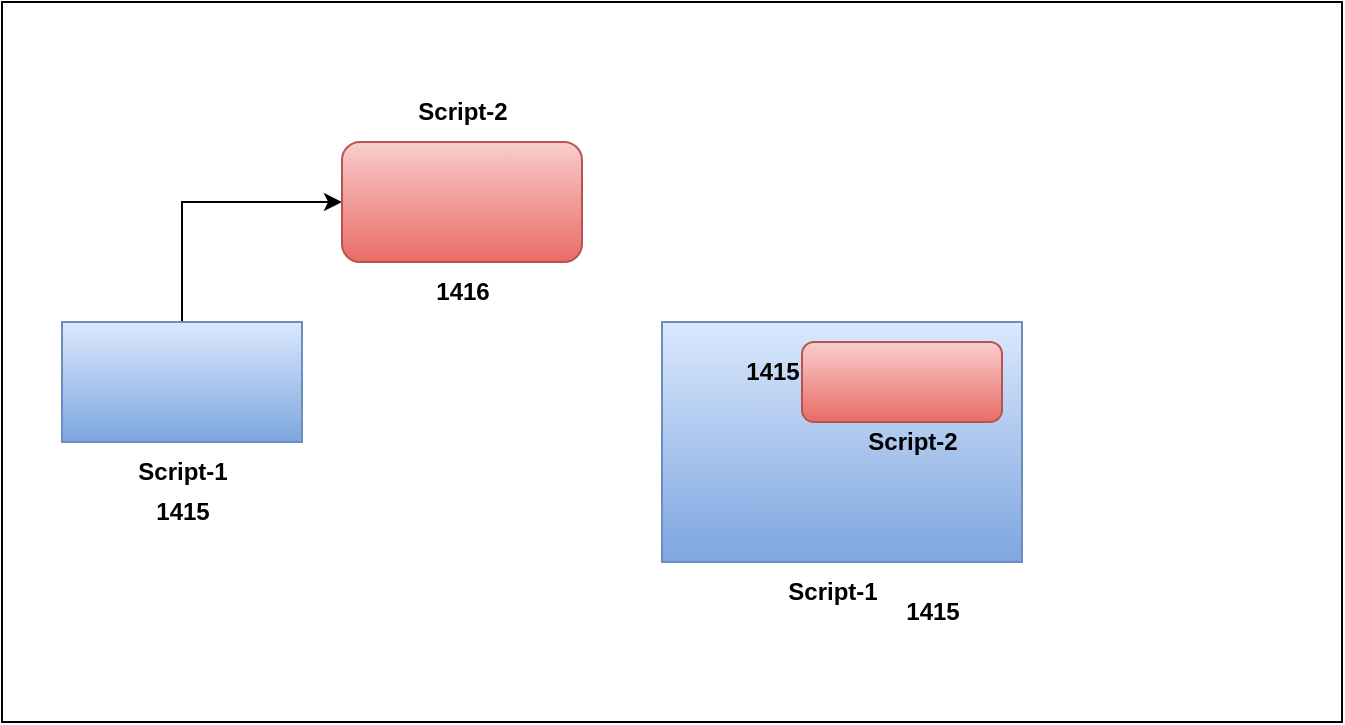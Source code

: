 <mxfile version="24.2.7" type="device">
  <diagram name="Page-1" id="na6ImbBj4kVJwXRNXc0v">
    <mxGraphModel dx="1050" dy="583" grid="1" gridSize="10" guides="1" tooltips="1" connect="1" arrows="1" fold="1" page="1" pageScale="1" pageWidth="850" pageHeight="1100" math="0" shadow="0">
      <root>
        <mxCell id="0" />
        <mxCell id="1" parent="0" />
        <mxCell id="m_cOD-OieFXr8Xbk8-xM-1" value="" style="rounded=0;whiteSpace=wrap;html=1;" vertex="1" parent="1">
          <mxGeometry x="30" y="120" width="670" height="360" as="geometry" />
        </mxCell>
        <mxCell id="m_cOD-OieFXr8Xbk8-xM-6" style="edgeStyle=orthogonalEdgeStyle;rounded=0;orthogonalLoop=1;jettySize=auto;html=1;entryX=0;entryY=0.5;entryDx=0;entryDy=0;" edge="1" parent="1" source="m_cOD-OieFXr8Xbk8-xM-2" target="m_cOD-OieFXr8Xbk8-xM-3">
          <mxGeometry relative="1" as="geometry">
            <Array as="points">
              <mxPoint x="120" y="220" />
            </Array>
          </mxGeometry>
        </mxCell>
        <mxCell id="m_cOD-OieFXr8Xbk8-xM-2" value="" style="rounded=0;whiteSpace=wrap;html=1;fillColor=#dae8fc;gradientColor=#7ea6e0;strokeColor=#6c8ebf;" vertex="1" parent="1">
          <mxGeometry x="60" y="280" width="120" height="60" as="geometry" />
        </mxCell>
        <mxCell id="m_cOD-OieFXr8Xbk8-xM-3" value="" style="rounded=1;whiteSpace=wrap;html=1;fillColor=#f8cecc;gradientColor=#ea6b66;strokeColor=#b85450;" vertex="1" parent="1">
          <mxGeometry x="200" y="190" width="120" height="60" as="geometry" />
        </mxCell>
        <mxCell id="m_cOD-OieFXr8Xbk8-xM-4" value="&lt;b&gt;Script-1&lt;/b&gt;" style="text;html=1;align=center;verticalAlign=middle;resizable=0;points=[];autosize=1;strokeColor=none;fillColor=none;" vertex="1" parent="1">
          <mxGeometry x="85" y="340" width="70" height="30" as="geometry" />
        </mxCell>
        <mxCell id="m_cOD-OieFXr8Xbk8-xM-5" value="&lt;b&gt;Script-2&lt;/b&gt;" style="text;html=1;align=center;verticalAlign=middle;resizable=0;points=[];autosize=1;strokeColor=none;fillColor=none;" vertex="1" parent="1">
          <mxGeometry x="225" y="160" width="70" height="30" as="geometry" />
        </mxCell>
        <mxCell id="m_cOD-OieFXr8Xbk8-xM-8" value="&lt;b&gt;1415&lt;/b&gt;" style="text;html=1;align=center;verticalAlign=middle;resizable=0;points=[];autosize=1;strokeColor=none;fillColor=none;" vertex="1" parent="1">
          <mxGeometry x="95" y="360" width="50" height="30" as="geometry" />
        </mxCell>
        <mxCell id="m_cOD-OieFXr8Xbk8-xM-9" value="&lt;b&gt;1416&lt;/b&gt;" style="text;html=1;align=center;verticalAlign=middle;resizable=0;points=[];autosize=1;strokeColor=none;fillColor=none;" vertex="1" parent="1">
          <mxGeometry x="235" y="250" width="50" height="30" as="geometry" />
        </mxCell>
        <mxCell id="m_cOD-OieFXr8Xbk8-xM-10" value="" style="rounded=0;whiteSpace=wrap;html=1;fillColor=#dae8fc;gradientColor=#7ea6e0;strokeColor=#6c8ebf;" vertex="1" parent="1">
          <mxGeometry x="360" y="280" width="180" height="120" as="geometry" />
        </mxCell>
        <mxCell id="m_cOD-OieFXr8Xbk8-xM-11" value="" style="rounded=1;whiteSpace=wrap;html=1;fillColor=#f8cecc;gradientColor=#ea6b66;strokeColor=#b85450;" vertex="1" parent="1">
          <mxGeometry x="430" y="290" width="100" height="40" as="geometry" />
        </mxCell>
        <mxCell id="m_cOD-OieFXr8Xbk8-xM-12" value="&lt;b&gt;Script-1&lt;/b&gt;" style="text;html=1;align=center;verticalAlign=middle;resizable=0;points=[];autosize=1;strokeColor=none;fillColor=none;" vertex="1" parent="1">
          <mxGeometry x="410" y="400" width="70" height="30" as="geometry" />
        </mxCell>
        <mxCell id="m_cOD-OieFXr8Xbk8-xM-13" value="&lt;b&gt;Script-2&lt;/b&gt;" style="text;html=1;align=center;verticalAlign=middle;resizable=0;points=[];autosize=1;strokeColor=none;fillColor=none;" vertex="1" parent="1">
          <mxGeometry x="450" y="325" width="70" height="30" as="geometry" />
        </mxCell>
        <mxCell id="m_cOD-OieFXr8Xbk8-xM-14" value="&lt;b&gt;1415&lt;/b&gt;" style="text;html=1;align=center;verticalAlign=middle;resizable=0;points=[];autosize=1;strokeColor=none;fillColor=none;" vertex="1" parent="1">
          <mxGeometry x="470" y="410" width="50" height="30" as="geometry" />
        </mxCell>
        <mxCell id="m_cOD-OieFXr8Xbk8-xM-15" value="&lt;b&gt;1415&lt;/b&gt;" style="text;html=1;align=center;verticalAlign=middle;resizable=0;points=[];autosize=1;strokeColor=none;fillColor=none;" vertex="1" parent="1">
          <mxGeometry x="390" y="290" width="50" height="30" as="geometry" />
        </mxCell>
      </root>
    </mxGraphModel>
  </diagram>
</mxfile>
